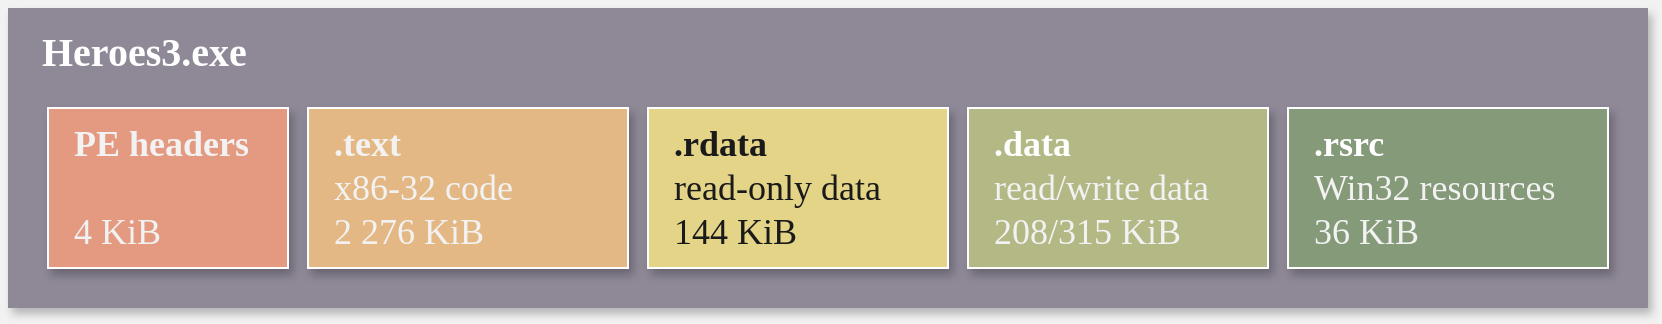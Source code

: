 <mxfile version="12.9.9" type="device"><diagram id="QlYOXj9zsfl30KsY9LHM" name="Page-1"><mxGraphModel dx="434" dy="322" grid="1" gridSize="10" guides="1" tooltips="1" connect="1" arrows="1" fold="1" page="1" pageScale="1" pageWidth="850" pageHeight="1100" background="#f2f2f2" math="0" shadow="0"><root><mxCell id="0"/><mxCell id="1" parent="0"/><mxCell id="bdHO5BmzbNezGIWFAkfy-1" value="Heroes3.exe" style="rounded=0;fontFamily=Museo;fontSize=20;fontColor=#FFFFFF;fontStyle=1;verticalAlign=top;strokeColor=none;strokeWidth=2;spacingTop=3;arcSize=11;fillColor=#8e8897;FType=g;align=left;spacingLeft=15;shadow=1;glass=0;" parent="1" vertex="1"><mxGeometry x="15" y="10" width="820" height="150" as="geometry"/></mxCell><mxCell id="bdHO5BmzbNezGIWFAkfy-2" value="PE headers" style="text;strokeColor=#FFFFFF;fillColor=#e49a80;align=left;verticalAlign=top;rounded=0;fontFamily=Museo;fontSize=18;fontColor=#F2F2F2;spacingLeft=11;arcSize=15;FType=g;fontStyle=1;shadow=1;" parent="1" vertex="1"><mxGeometry x="35" y="60" width="120" height="80" as="geometry"/></mxCell><mxCell id="LffNnEUyjzkfNWkAHDjs-1" value=".text" style="text;strokeColor=#FFFFFF;fillColor=#e4b884;align=left;verticalAlign=top;rounded=0;fontFamily=Museo;fontSize=18;fontColor=#F2F2F2;spacingLeft=11;arcSize=15;FType=g;fontStyle=1;shadow=1;" vertex="1" parent="1"><mxGeometry x="165" y="60" width="160" height="80" as="geometry"/></mxCell><mxCell id="LffNnEUyjzkfNWkAHDjs-2" value=".rdata" style="text;strokeColor=#FFFFFF;fillColor=#e4d488;align=left;verticalAlign=top;rounded=0;fontFamily=Museo;fontSize=18;fontColor=#1A1A1A;spacingLeft=11;arcSize=15;FType=g;fontStyle=1;shadow=1;" vertex="1" parent="1"><mxGeometry x="335" y="60" width="150" height="80" as="geometry"/></mxCell><mxCell id="LffNnEUyjzkfNWkAHDjs-3" value=".data" style="text;strokeColor=#FFFFFF;fillColor=#b4b884;align=left;verticalAlign=top;rounded=0;fontFamily=Museo;fontSize=18;fontColor=#FFFFFF;spacingLeft=11;arcSize=15;FType=g;fontStyle=1;shadow=1;" vertex="1" parent="1"><mxGeometry x="495" y="60" width="150" height="80" as="geometry"/></mxCell><mxCell id="LffNnEUyjzkfNWkAHDjs-4" value=".rsrc" style="text;strokeColor=#FFFFFF;fillColor=#849a78;align=left;verticalAlign=top;rounded=0;fontFamily=Museo;fontSize=18;fontColor=#FFFFFF;spacingLeft=11;arcSize=15;FType=g;fontStyle=1;shadow=1;" vertex="1" parent="1"><mxGeometry x="655" y="60" width="160" height="80" as="geometry"/></mxCell><mxCell id="LffNnEUyjzkfNWkAHDjs-9" value="&#10;&#10;4 KiB" style="text;strokeColor=none;fillColor=none;align=left;verticalAlign=top;rounded=0;fontFamily=Museo;fontSize=18;fontColor=#F2F2F2;spacingLeft=11;arcSize=15;FType=g;fontStyle=0;shadow=0;" vertex="1" parent="1"><mxGeometry x="35" y="60" width="110" height="80" as="geometry"/></mxCell><mxCell id="LffNnEUyjzkfNWkAHDjs-10" value="&#10;x86-32 code&#10;2 276 KiB" style="text;strokeColor=none;fillColor=none;align=left;verticalAlign=top;rounded=0;fontFamily=Museo;fontSize=18;fontColor=#F2F2F2;spacingLeft=11;arcSize=15;FType=g;fontStyle=0;shadow=0;" vertex="1" parent="1"><mxGeometry x="165" y="60" width="150" height="80" as="geometry"/></mxCell><mxCell id="LffNnEUyjzkfNWkAHDjs-11" value="&#10;read-only data&#10;144 KiB" style="text;strokeColor=none;fillColor=none;align=left;verticalAlign=top;rounded=0;fontFamily=Museo;fontSize=18;fontColor=#1A1A1A;spacingLeft=11;arcSize=15;FType=g;fontStyle=0;shadow=0;" vertex="1" parent="1"><mxGeometry x="335" y="60" width="140" height="80" as="geometry"/></mxCell><mxCell id="LffNnEUyjzkfNWkAHDjs-12" value="&#10;read/write data&#10;208/315 KiB" style="text;strokeColor=none;fillColor=none;align=left;verticalAlign=top;rounded=0;fontFamily=Museo;fontSize=18;fontColor=#F2F2F2;spacingLeft=11;arcSize=15;FType=g;fontStyle=0;shadow=0;" vertex="1" parent="1"><mxGeometry x="495" y="60" width="140" height="80" as="geometry"/></mxCell><mxCell id="LffNnEUyjzkfNWkAHDjs-13" value="&#10;Win32 resources&#10;36 KiB" style="text;strokeColor=none;fillColor=none;align=left;verticalAlign=top;rounded=0;fontFamily=Museo;fontSize=18;fontColor=#F2F2F2;spacingLeft=11;arcSize=15;FType=g;fontStyle=0;shadow=0;" vertex="1" parent="1"><mxGeometry x="655" y="60" width="140" height="80" as="geometry"/></mxCell></root></mxGraphModel></diagram></mxfile>